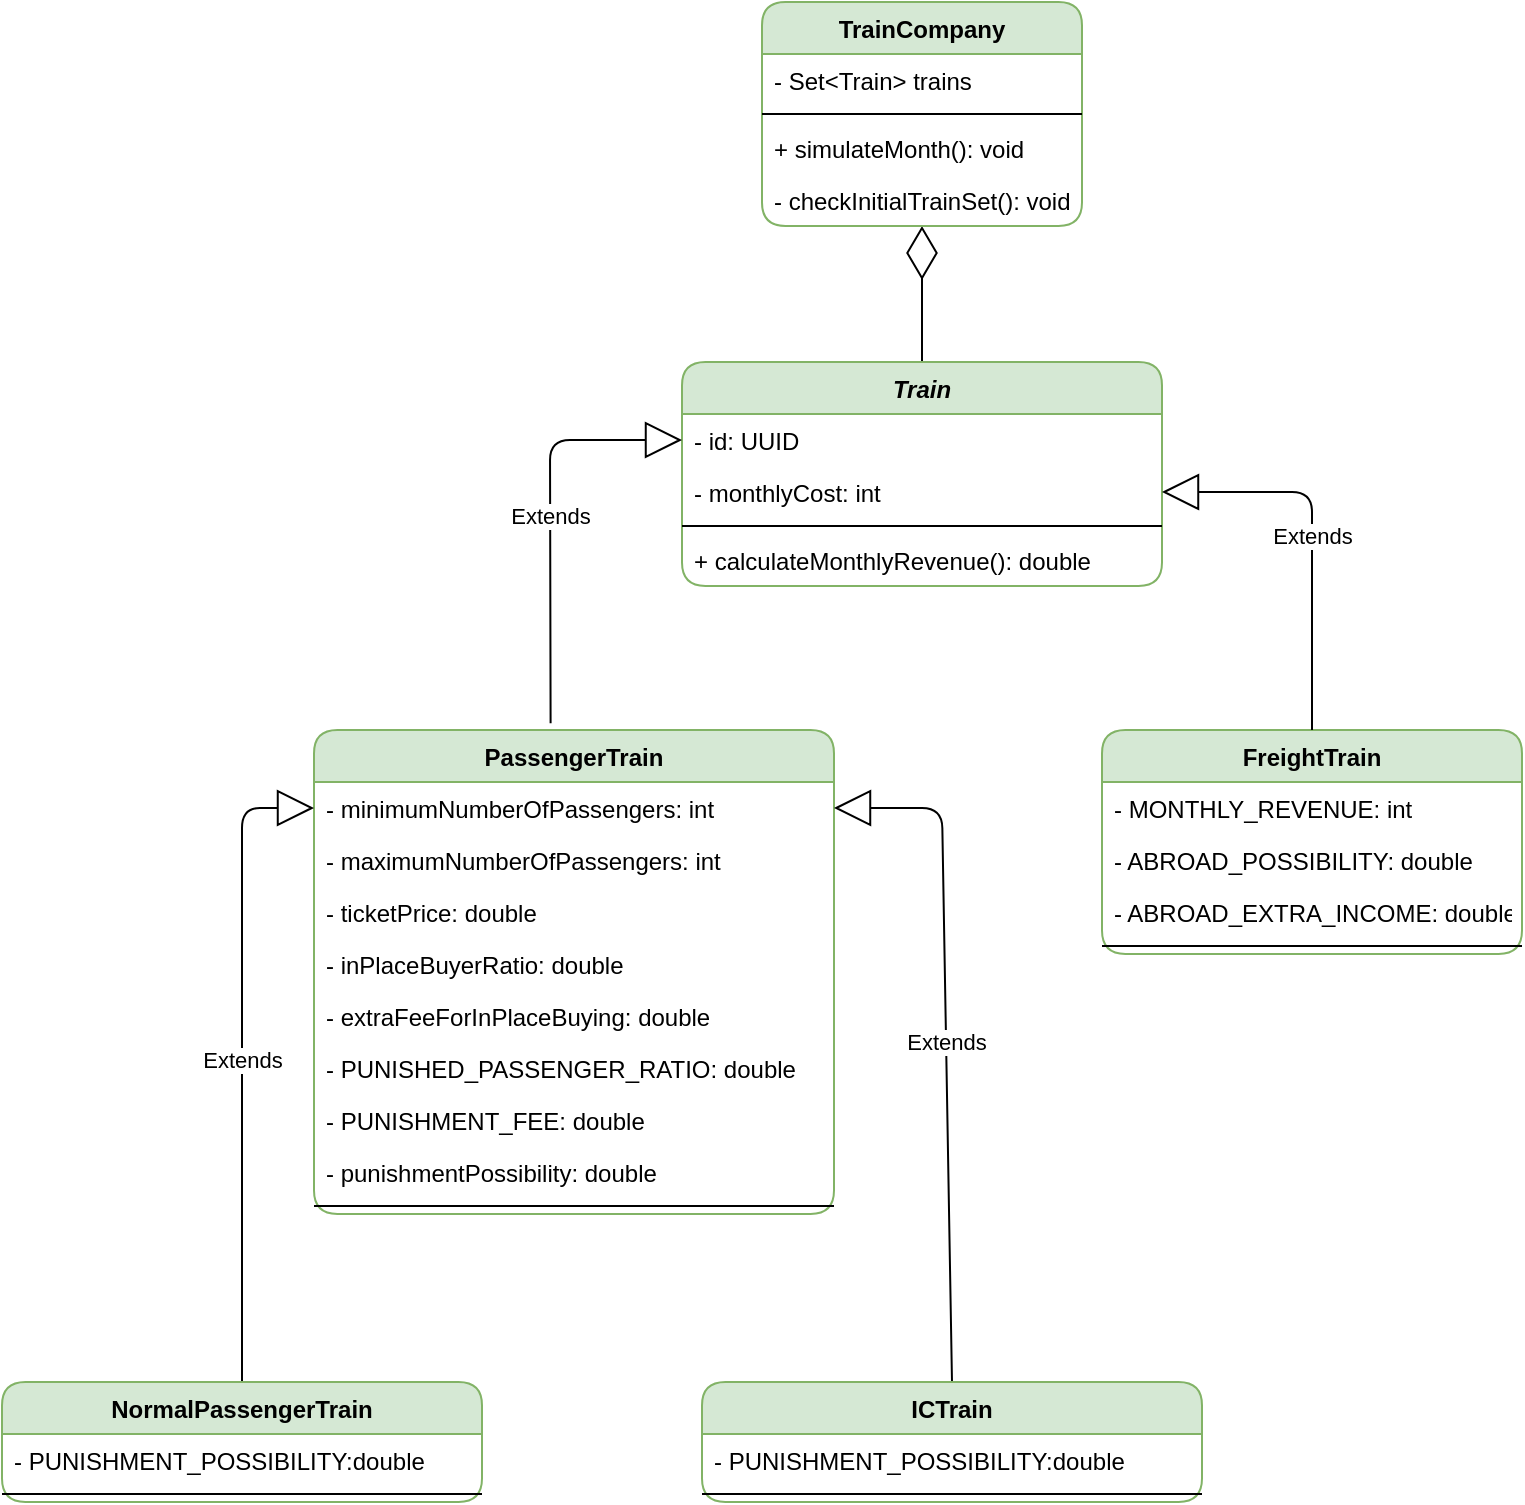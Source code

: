 <mxfile version="13.7.3" type="device"><diagram id="Oa-vbriRaZmqnZvzcMVB" name="Page-1"><mxGraphModel dx="1990" dy="720" grid="1" gridSize="10" guides="1" tooltips="1" connect="1" arrows="1" fold="1" page="1" pageScale="1" pageWidth="850" pageHeight="1100" math="0" shadow="0"><root><mxCell id="0"/><mxCell id="1" parent="0"/><mxCell id="HFggWsiHlBhqocDWA-qj-13" value="" style="endArrow=diamondThin;endFill=0;endSize=24;html=1;exitX=0.5;exitY=0;exitDx=0;exitDy=0;" edge="1" parent="1" source="HFggWsiHlBhqocDWA-qj-5" target="HFggWsiHlBhqocDWA-qj-22"><mxGeometry width="160" relative="1" as="geometry"><mxPoint x="330" y="270" as="sourcePoint"/><mxPoint x="490" y="270" as="targetPoint"/></mxGeometry></mxCell><mxCell id="HFggWsiHlBhqocDWA-qj-5" value="Train" style="swimlane;fontStyle=3;align=center;verticalAlign=top;childLayout=stackLayout;horizontal=1;startSize=26;horizontalStack=0;resizeParent=1;resizeParentMax=0;resizeLast=0;collapsible=1;marginBottom=0;rounded=1;strokeColor=#82b366;fillColor=#d5e8d4;" vertex="1" parent="1"><mxGeometry x="280" y="280" width="240" height="112" as="geometry"/></mxCell><mxCell id="HFggWsiHlBhqocDWA-qj-6" value="- id: UUID" style="text;strokeColor=none;fillColor=none;align=left;verticalAlign=top;spacingLeft=4;spacingRight=4;overflow=hidden;rotatable=0;points=[[0,0.5],[1,0.5]];portConstraint=eastwest;" vertex="1" parent="HFggWsiHlBhqocDWA-qj-5"><mxGeometry y="26" width="240" height="26" as="geometry"/></mxCell><mxCell id="HFggWsiHlBhqocDWA-qj-23" value="- monthlyCost: int" style="text;strokeColor=none;fillColor=none;align=left;verticalAlign=top;spacingLeft=4;spacingRight=4;overflow=hidden;rotatable=0;points=[[0,0.5],[1,0.5]];portConstraint=eastwest;" vertex="1" parent="HFggWsiHlBhqocDWA-qj-5"><mxGeometry y="52" width="240" height="26" as="geometry"/></mxCell><mxCell id="HFggWsiHlBhqocDWA-qj-7" value="" style="line;strokeWidth=1;fillColor=none;align=left;verticalAlign=middle;spacingTop=-1;spacingLeft=3;spacingRight=3;rotatable=0;labelPosition=right;points=[];portConstraint=eastwest;" vertex="1" parent="HFggWsiHlBhqocDWA-qj-5"><mxGeometry y="78" width="240" height="8" as="geometry"/></mxCell><mxCell id="HFggWsiHlBhqocDWA-qj-8" value="+ calculateMonthlyRevenue(): double" style="text;strokeColor=none;fillColor=none;align=left;verticalAlign=top;spacingLeft=4;spacingRight=4;overflow=hidden;rotatable=0;points=[[0,0.5],[1,0.5]];portConstraint=eastwest;" vertex="1" parent="HFggWsiHlBhqocDWA-qj-5"><mxGeometry y="86" width="240" height="26" as="geometry"/></mxCell><mxCell id="HFggWsiHlBhqocDWA-qj-18" value="FreightTrain" style="swimlane;fontStyle=1;align=center;verticalAlign=top;childLayout=stackLayout;horizontal=1;startSize=26;horizontalStack=0;resizeParent=1;resizeParentMax=0;resizeLast=0;collapsible=1;marginBottom=0;rounded=1;strokeColor=#82b366;fillColor=#d5e8d4;" vertex="1" parent="1"><mxGeometry x="490" y="464" width="210" height="112" as="geometry"/></mxCell><mxCell id="HFggWsiHlBhqocDWA-qj-19" value="- MONTHLY_REVENUE: int" style="text;strokeColor=none;fillColor=none;align=left;verticalAlign=top;spacingLeft=4;spacingRight=4;overflow=hidden;rotatable=0;points=[[0,0.5],[1,0.5]];portConstraint=eastwest;" vertex="1" parent="HFggWsiHlBhqocDWA-qj-18"><mxGeometry y="26" width="210" height="26" as="geometry"/></mxCell><mxCell id="HFggWsiHlBhqocDWA-qj-36" value="- ABROAD_POSSIBILITY: double" style="text;strokeColor=none;fillColor=none;align=left;verticalAlign=top;spacingLeft=4;spacingRight=4;overflow=hidden;rotatable=0;points=[[0,0.5],[1,0.5]];portConstraint=eastwest;" vertex="1" parent="HFggWsiHlBhqocDWA-qj-18"><mxGeometry y="52" width="210" height="26" as="geometry"/></mxCell><mxCell id="HFggWsiHlBhqocDWA-qj-37" value="- ABROAD_EXTRA_INCOME: double" style="text;strokeColor=none;fillColor=none;align=left;verticalAlign=top;spacingLeft=4;spacingRight=4;overflow=hidden;rotatable=0;points=[[0,0.5],[1,0.5]];portConstraint=eastwest;" vertex="1" parent="HFggWsiHlBhqocDWA-qj-18"><mxGeometry y="78" width="210" height="26" as="geometry"/></mxCell><mxCell id="HFggWsiHlBhqocDWA-qj-20" value="" style="line;strokeWidth=1;fillColor=none;align=left;verticalAlign=middle;spacingTop=-1;spacingLeft=3;spacingRight=3;rotatable=0;labelPosition=right;points=[];portConstraint=eastwest;" vertex="1" parent="HFggWsiHlBhqocDWA-qj-18"><mxGeometry y="104" width="210" height="8" as="geometry"/></mxCell><mxCell id="HFggWsiHlBhqocDWA-qj-24" value="PassengerTrain" style="swimlane;fontStyle=1;align=center;verticalAlign=top;childLayout=stackLayout;horizontal=1;startSize=26;horizontalStack=0;resizeParent=1;resizeParentMax=0;resizeLast=0;collapsible=1;marginBottom=0;rounded=1;strokeColor=#82b366;fillColor=#d5e8d4;" vertex="1" parent="1"><mxGeometry x="96" y="464" width="260" height="242" as="geometry"/></mxCell><mxCell id="HFggWsiHlBhqocDWA-qj-25" value="- minimumNumberOfPassengers: int" style="text;strokeColor=none;fillColor=none;align=left;verticalAlign=top;spacingLeft=4;spacingRight=4;overflow=hidden;rotatable=0;points=[[0,0.5],[1,0.5]];portConstraint=eastwest;" vertex="1" parent="HFggWsiHlBhqocDWA-qj-24"><mxGeometry y="26" width="260" height="26" as="geometry"/></mxCell><mxCell id="HFggWsiHlBhqocDWA-qj-30" value="- maximumNumberOfPassengers: int" style="text;strokeColor=none;fillColor=none;align=left;verticalAlign=top;spacingLeft=4;spacingRight=4;overflow=hidden;rotatable=0;points=[[0,0.5],[1,0.5]];portConstraint=eastwest;" vertex="1" parent="HFggWsiHlBhqocDWA-qj-24"><mxGeometry y="52" width="260" height="26" as="geometry"/></mxCell><mxCell id="HFggWsiHlBhqocDWA-qj-31" value="- ticketPrice: double" style="text;strokeColor=none;fillColor=none;align=left;verticalAlign=top;spacingLeft=4;spacingRight=4;overflow=hidden;rotatable=0;points=[[0,0.5],[1,0.5]];portConstraint=eastwest;" vertex="1" parent="HFggWsiHlBhqocDWA-qj-24"><mxGeometry y="78" width="260" height="26" as="geometry"/></mxCell><mxCell id="HFggWsiHlBhqocDWA-qj-32" value="- inPlaceBuyerRatio: double" style="text;strokeColor=none;fillColor=none;align=left;verticalAlign=top;spacingLeft=4;spacingRight=4;overflow=hidden;rotatable=0;points=[[0,0.5],[1,0.5]];portConstraint=eastwest;" vertex="1" parent="HFggWsiHlBhqocDWA-qj-24"><mxGeometry y="104" width="260" height="26" as="geometry"/></mxCell><mxCell id="HFggWsiHlBhqocDWA-qj-33" value="- extraFeeForInPlaceBuying: double" style="text;strokeColor=none;fillColor=none;align=left;verticalAlign=top;spacingLeft=4;spacingRight=4;overflow=hidden;rotatable=0;points=[[0,0.5],[1,0.5]];portConstraint=eastwest;" vertex="1" parent="HFggWsiHlBhqocDWA-qj-24"><mxGeometry y="130" width="260" height="26" as="geometry"/></mxCell><mxCell id="HFggWsiHlBhqocDWA-qj-38" value="- PUNISHED_PASSENGER_RATIO: double" style="text;strokeColor=none;fillColor=none;align=left;verticalAlign=top;spacingLeft=4;spacingRight=4;overflow=hidden;rotatable=0;points=[[0,0.5],[1,0.5]];portConstraint=eastwest;" vertex="1" parent="HFggWsiHlBhqocDWA-qj-24"><mxGeometry y="156" width="260" height="26" as="geometry"/></mxCell><mxCell id="HFggWsiHlBhqocDWA-qj-39" value="- PUNISHMENT_FEE: double" style="text;strokeColor=none;fillColor=none;align=left;verticalAlign=top;spacingLeft=4;spacingRight=4;overflow=hidden;rotatable=0;points=[[0,0.5],[1,0.5]];portConstraint=eastwest;" vertex="1" parent="HFggWsiHlBhqocDWA-qj-24"><mxGeometry y="182" width="260" height="26" as="geometry"/></mxCell><mxCell id="HFggWsiHlBhqocDWA-qj-40" value="- punishmentPossibility: double" style="text;strokeColor=none;fillColor=none;align=left;verticalAlign=top;spacingLeft=4;spacingRight=4;overflow=hidden;rotatable=0;points=[[0,0.5],[1,0.5]];portConstraint=eastwest;" vertex="1" parent="HFggWsiHlBhqocDWA-qj-24"><mxGeometry y="208" width="260" height="26" as="geometry"/></mxCell><mxCell id="HFggWsiHlBhqocDWA-qj-26" value="" style="line;strokeWidth=1;fillColor=none;align=left;verticalAlign=middle;spacingTop=-1;spacingLeft=3;spacingRight=3;rotatable=0;labelPosition=right;points=[];portConstraint=eastwest;" vertex="1" parent="HFggWsiHlBhqocDWA-qj-24"><mxGeometry y="234" width="260" height="8" as="geometry"/></mxCell><mxCell id="HFggWsiHlBhqocDWA-qj-28" value="Extends" style="endArrow=block;endSize=16;endFill=0;html=1;exitX=0.5;exitY=0;exitDx=0;exitDy=0;entryX=0;entryY=0.5;entryDx=0;entryDy=0;" edge="1" parent="1" source="HFggWsiHlBhqocDWA-qj-9" target="HFggWsiHlBhqocDWA-qj-25"><mxGeometry width="160" relative="1" as="geometry"><mxPoint x="350" y="610" as="sourcePoint"/><mxPoint x="510" y="610" as="targetPoint"/><Array as="points"><mxPoint x="60" y="503"/></Array></mxGeometry></mxCell><mxCell id="HFggWsiHlBhqocDWA-qj-29" value="Extends" style="endArrow=block;endSize=16;endFill=0;html=1;exitX=0.5;exitY=0;exitDx=0;exitDy=0;entryX=1;entryY=0.5;entryDx=0;entryDy=0;" edge="1" parent="1" source="HFggWsiHlBhqocDWA-qj-14" target="HFggWsiHlBhqocDWA-qj-25"><mxGeometry width="160" relative="1" as="geometry"><mxPoint x="70" y="600" as="sourcePoint"/><mxPoint x="106" y="513" as="targetPoint"/><Array as="points"><mxPoint x="410" y="503"/></Array></mxGeometry></mxCell><mxCell id="HFggWsiHlBhqocDWA-qj-1" value="TrainCompany" style="swimlane;fontStyle=1;align=center;verticalAlign=top;childLayout=stackLayout;horizontal=1;startSize=26;horizontalStack=0;resizeParent=1;resizeParentMax=0;resizeLast=0;collapsible=1;marginBottom=0;fillColor=#d5e8d4;strokeColor=#82b366;rounded=1;" vertex="1" parent="1"><mxGeometry x="320" y="100" width="160" height="112" as="geometry"/></mxCell><mxCell id="HFggWsiHlBhqocDWA-qj-2" value="- Set&lt;Train&gt; trains" style="text;strokeColor=none;fillColor=none;align=left;verticalAlign=top;spacingLeft=4;spacingRight=4;overflow=hidden;rotatable=0;points=[[0,0.5],[1,0.5]];portConstraint=eastwest;" vertex="1" parent="HFggWsiHlBhqocDWA-qj-1"><mxGeometry y="26" width="160" height="26" as="geometry"/></mxCell><mxCell id="HFggWsiHlBhqocDWA-qj-3" value="" style="line;strokeWidth=1;fillColor=none;align=left;verticalAlign=middle;spacingTop=-1;spacingLeft=3;spacingRight=3;rotatable=0;labelPosition=right;points=[];portConstraint=eastwest;" vertex="1" parent="HFggWsiHlBhqocDWA-qj-1"><mxGeometry y="52" width="160" height="8" as="geometry"/></mxCell><mxCell id="HFggWsiHlBhqocDWA-qj-4" value="+ simulateMonth(): void" style="text;strokeColor=none;fillColor=none;align=left;verticalAlign=top;spacingLeft=4;spacingRight=4;overflow=hidden;rotatable=0;points=[[0,0.5],[1,0.5]];portConstraint=eastwest;" vertex="1" parent="HFggWsiHlBhqocDWA-qj-1"><mxGeometry y="60" width="160" height="26" as="geometry"/></mxCell><mxCell id="HFggWsiHlBhqocDWA-qj-22" value="- checkInitialTrainSet(): void" style="text;strokeColor=none;fillColor=none;align=left;verticalAlign=top;spacingLeft=4;spacingRight=4;overflow=hidden;rotatable=0;points=[[0,0.5],[1,0.5]];portConstraint=eastwest;" vertex="1" parent="HFggWsiHlBhqocDWA-qj-1"><mxGeometry y="86" width="160" height="26" as="geometry"/></mxCell><mxCell id="HFggWsiHlBhqocDWA-qj-34" value="Extends" style="endArrow=block;endSize=16;endFill=0;html=1;exitX=0.455;exitY=-0.014;exitDx=0;exitDy=0;entryX=0;entryY=0.5;entryDx=0;entryDy=0;exitPerimeter=0;" edge="1" parent="1" source="HFggWsiHlBhqocDWA-qj-24" target="HFggWsiHlBhqocDWA-qj-6"><mxGeometry width="160" relative="1" as="geometry"><mxPoint x="90" y="407" as="sourcePoint"/><mxPoint x="126" y="130" as="targetPoint"/><Array as="points"><mxPoint x="214" y="319"/></Array></mxGeometry></mxCell><mxCell id="HFggWsiHlBhqocDWA-qj-35" value="Extends" style="endArrow=block;endSize=16;endFill=0;html=1;exitX=0.5;exitY=0;exitDx=0;exitDy=0;entryX=1;entryY=0.5;entryDx=0;entryDy=0;" edge="1" parent="1" source="HFggWsiHlBhqocDWA-qj-18" target="HFggWsiHlBhqocDWA-qj-23"><mxGeometry width="160" relative="1" as="geometry"><mxPoint x="224.3" y="471.34" as="sourcePoint"/><mxPoint x="290" y="329" as="targetPoint"/><Array as="points"><mxPoint x="595" y="345"/></Array></mxGeometry></mxCell><mxCell id="HFggWsiHlBhqocDWA-qj-9" value="NormalPassengerTrain" style="swimlane;fontStyle=1;align=center;verticalAlign=top;childLayout=stackLayout;horizontal=1;startSize=26;horizontalStack=0;resizeParent=1;resizeParentMax=0;resizeLast=0;collapsible=1;marginBottom=0;rounded=1;strokeColor=#82b366;fillColor=#d5e8d4;" vertex="1" parent="1"><mxGeometry x="-60" y="790" width="240" height="60" as="geometry"/></mxCell><mxCell id="HFggWsiHlBhqocDWA-qj-10" value="- PUNISHMENT_POSSIBILITY:double" style="text;strokeColor=none;fillColor=none;align=left;verticalAlign=top;spacingLeft=4;spacingRight=4;overflow=hidden;rotatable=0;points=[[0,0.5],[1,0.5]];portConstraint=eastwest;" vertex="1" parent="HFggWsiHlBhqocDWA-qj-9"><mxGeometry y="26" width="240" height="26" as="geometry"/></mxCell><mxCell id="HFggWsiHlBhqocDWA-qj-11" value="" style="line;strokeWidth=1;fillColor=none;align=left;verticalAlign=middle;spacingTop=-1;spacingLeft=3;spacingRight=3;rotatable=0;labelPosition=right;points=[];portConstraint=eastwest;" vertex="1" parent="HFggWsiHlBhqocDWA-qj-9"><mxGeometry y="52" width="240" height="8" as="geometry"/></mxCell><mxCell id="HFggWsiHlBhqocDWA-qj-14" value="ICTrain" style="swimlane;fontStyle=1;align=center;verticalAlign=top;childLayout=stackLayout;horizontal=1;startSize=26;horizontalStack=0;resizeParent=1;resizeParentMax=0;resizeLast=0;collapsible=1;marginBottom=0;rounded=1;strokeColor=#82b366;fillColor=#d5e8d4;" vertex="1" parent="1"><mxGeometry x="290" y="790" width="250" height="60" as="geometry"/></mxCell><mxCell id="HFggWsiHlBhqocDWA-qj-41" value="- PUNISHMENT_POSSIBILITY:double" style="text;strokeColor=none;fillColor=none;align=left;verticalAlign=top;spacingLeft=4;spacingRight=4;overflow=hidden;rotatable=0;points=[[0,0.5],[1,0.5]];portConstraint=eastwest;" vertex="1" parent="HFggWsiHlBhqocDWA-qj-14"><mxGeometry y="26" width="250" height="26" as="geometry"/></mxCell><mxCell id="HFggWsiHlBhqocDWA-qj-16" value="" style="line;strokeWidth=1;fillColor=none;align=left;verticalAlign=middle;spacingTop=-1;spacingLeft=3;spacingRight=3;rotatable=0;labelPosition=right;points=[];portConstraint=eastwest;" vertex="1" parent="HFggWsiHlBhqocDWA-qj-14"><mxGeometry y="52" width="250" height="8" as="geometry"/></mxCell></root></mxGraphModel></diagram></mxfile>